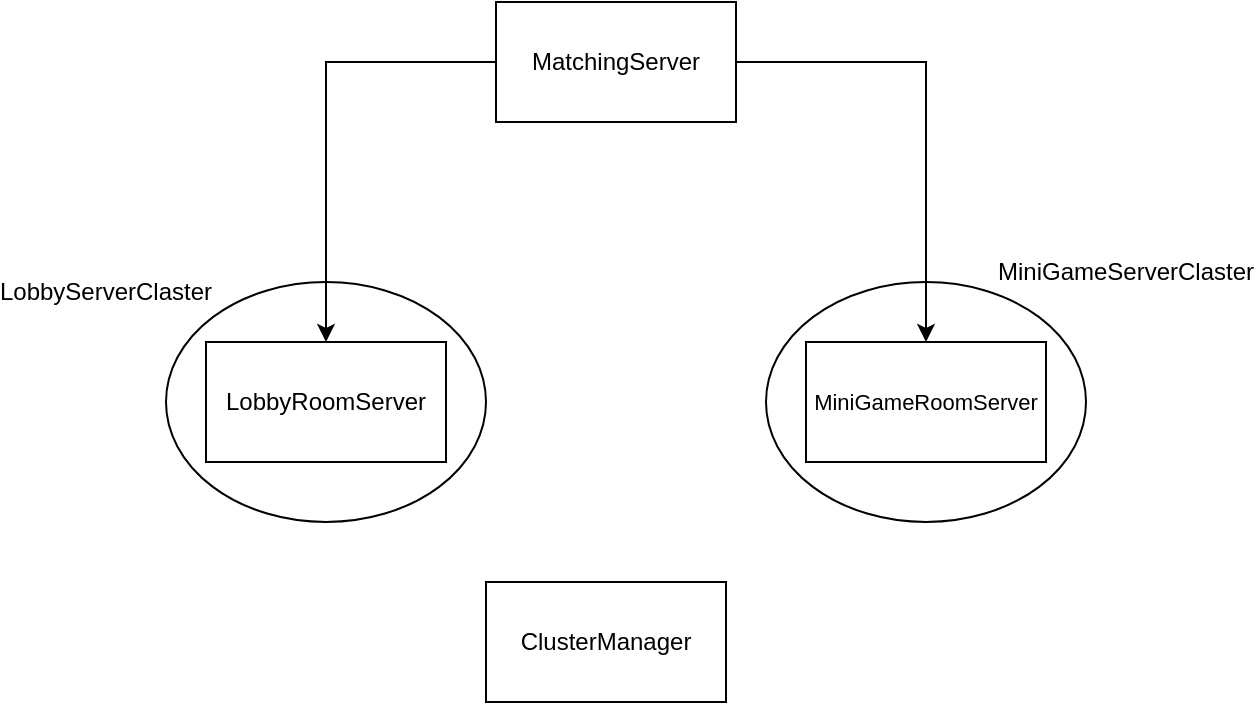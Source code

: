 ﻿<mxfile version="20.5.3" type="embed"><diagram id="9-RTK4xd1evoTx4I6qmm" name="Page-1"><mxGraphModel dx="1022" dy="520" grid="1" gridSize="10" guides="1" tooltips="1" connect="1" arrows="1" fold="1" page="1" pageScale="1" pageWidth="850" pageHeight="1100" math="0" shadow="0"><root><mxCell id="0"/><mxCell id="1" parent="0"/><mxCell id="5" style="edgeStyle=orthogonalEdgeStyle;rounded=0;orthogonalLoop=1;jettySize=auto;html=1;fontSize=11;" parent="1" source="2" target="3" edge="1"><mxGeometry relative="1" as="geometry"/></mxCell><mxCell id="6" style="edgeStyle=orthogonalEdgeStyle;rounded=0;orthogonalLoop=1;jettySize=auto;html=1;fontSize=11;" parent="1" source="2" target="4" edge="1"><mxGeometry relative="1" as="geometry"/></mxCell><mxCell id="2" value="MatchingServer" style="rounded=0;whiteSpace=wrap;html=1;" parent="1" vertex="1"><mxGeometry x="365" y="160" width="120" height="60" as="geometry"/></mxCell><mxCell id="3" value="LobbyRoomServer" style="whiteSpace=wrap;html=1;" parent="1" vertex="1"><mxGeometry x="220" y="330" width="120" height="60" as="geometry"/></mxCell><mxCell id="4" value="&lt;font style=&quot;font-size: 11px;&quot;&gt;MiniGameRoomServer&lt;/font&gt;" style="whiteSpace=wrap;html=1;" parent="1" vertex="1"><mxGeometry x="520" y="330" width="120" height="60" as="geometry"/></mxCell><mxCell id="7" value="" style="ellipse;whiteSpace=wrap;html=1;fontSize=11;fillColor=none;" parent="1" vertex="1"><mxGeometry x="200" y="300" width="160" height="120" as="geometry"/></mxCell><mxCell id="8" value="" style="ellipse;whiteSpace=wrap;html=1;fontSize=11;fillColor=none;" vertex="1" parent="1"><mxGeometry x="500" y="300" width="160" height="120" as="geometry"/></mxCell><mxCell id="9" value="LobbyServerClaster" style="text;html=1;strokeColor=none;fillColor=none;align=center;verticalAlign=middle;whiteSpace=wrap;rounded=0;" vertex="1" parent="1"><mxGeometry x="140" y="290" width="60" height="30" as="geometry"/></mxCell><mxCell id="10" value="MiniGameServerClaster" style="text;html=1;strokeColor=none;fillColor=none;align=center;verticalAlign=middle;whiteSpace=wrap;rounded=0;" vertex="1" parent="1"><mxGeometry x="650" y="280" width="60" height="30" as="geometry"/></mxCell><mxCell id="11" value="ClusterManager" style="whiteSpace=wrap;html=1;fillColor=none;" vertex="1" parent="1"><mxGeometry x="360" y="450" width="120" height="60" as="geometry"/></mxCell></root></mxGraphModel></diagram></mxfile>